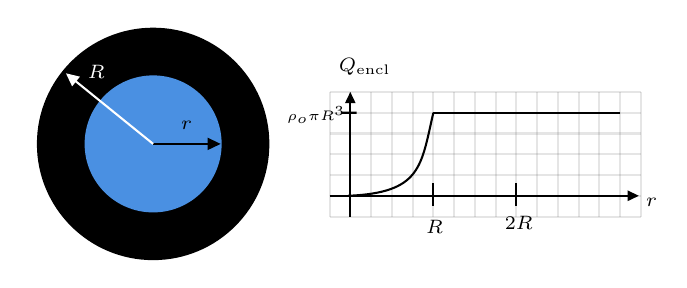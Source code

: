 

\tikzset{every picture/.style={line width=0.75pt}} %set default line width to 0.75pt        

\begin{tikzpicture}[x=0.75pt,y=0.75pt,yscale=-1,xscale=1]
%uncomment if require: \path (0,128); %set diagram left start at 0, and has height of 128

%Shape: Circle [id:dp7280626113845154] 
\draw  [fill={rgb, 255:red, 0; green, 0; blue, 0 }  ,fill opacity=1 ][line width=1.5]  (10,65) .. controls (10,34.62) and (34.62,10) .. (65,10) .. controls (95.38,10) and (120,34.62) .. (120,65) .. controls (120,95.38) and (95.38,120) .. (65,120) .. controls (34.62,120) and (10,95.38) .. (10,65) -- cycle ;
%Shape: Circle [id:dp06400748735636497] 
\draw  [color={rgb, 255:red, 74; green, 144; blue, 226 }  ,draw opacity=1 ][fill={rgb, 255:red, 74; green, 144; blue, 226 }  ,fill opacity=1 ] (32.49,65) .. controls (32.49,47.04) and (47.04,32.49) .. (65,32.49) .. controls (82.96,32.49) and (97.51,47.04) .. (97.51,65) .. controls (97.51,82.96) and (82.96,97.51) .. (65,97.51) .. controls (47.04,97.51) and (32.49,82.96) .. (32.49,65) -- cycle ;
%Straight Lines [id:da6324406917691747] 
\draw    (65,65) -- (94.51,65) ;
\draw [shift={(97.51,65)}, rotate = 180] [fill={rgb, 255:red, 0; green, 0; blue, 0 }  ][line width=0.08]  [draw opacity=0] (6.25,-3) -- (0,0) -- (6.25,3) -- cycle    ;
%Straight Lines [id:da10926552605430717] 
\draw [color={rgb, 255:red, 255; green, 255; blue, 255 }  ,draw opacity=1 ]   (65,65) -- (25.33,32.89) ;
\draw [shift={(23,31)}, rotate = 38.99] [fill={rgb, 255:red, 255; green, 255; blue, 255 }  ,fill opacity=1 ][line width=0.08]  [draw opacity=0] (6.25,-3) -- (0,0) -- (6.25,3) -- cycle    ;
%Shape: Grid [id:dp8832578201035379] 
\draw  [draw opacity=0] (150,40) -- (300,40) -- (300,100) -- (150,100) -- cycle ; \draw  [color={rgb, 255:red, 0; green, 0; blue, 0 }  ,draw opacity=0.1 ] (150,40) -- (150,100)(160,40) -- (160,100)(170,40) -- (170,100)(180,40) -- (180,100)(190,40) -- (190,100)(200,40) -- (200,100)(210,40) -- (210,100)(220,40) -- (220,100)(230,40) -- (230,100)(240,40) -- (240,100)(250,40) -- (250,100)(260,40) -- (260,100)(270,40) -- (270,100)(280,40) -- (280,100)(290,40) -- (290,100) ; \draw  [color={rgb, 255:red, 0; green, 0; blue, 0 }  ,draw opacity=0.1 ] (150,40) -- (300,40)(150,50) -- (300,50)(150,60) -- (300,60)(150,70) -- (300,70)(150,80) -- (300,80)(150,90) -- (300,90) ; \draw  [color={rgb, 255:red, 0; green, 0; blue, 0 }  ,draw opacity=0.1 ]  ;
%Straight Lines [id:da08797783445139862] 
\draw [color={rgb, 255:red, 0; green, 0; blue, 0 }  ,draw opacity=0.1 ]   (150,100) -- (300,100) ;
%Straight Lines [id:da5988898788495656] 
\draw [color={rgb, 255:red, 0; green, 0; blue, 0 }  ,draw opacity=0.1 ]   (300,100) -- (300,40) ;

%Straight Lines [id:da8487345383391769] 
\draw    (160,43) -- (160,100) ;
\draw [shift={(160,40)}, rotate = 90] [fill={rgb, 255:red, 0; green, 0; blue, 0 }  ][line width=0.08]  [draw opacity=0] (5.36,-2.57) -- (0,0) -- (5.36,2.57) -- cycle    ;
%Straight Lines [id:da7476261851593313] 
\draw [color={rgb, 255:red, 0; green, 0; blue, 0 }  ,draw opacity=1 ]   (150,90) -- (296,90) ;
\draw [shift={(299,90)}, rotate = 180] [fill={rgb, 255:red, 0; green, 0; blue, 0 }  ,fill opacity=1 ][line width=0.08]  [draw opacity=0] (5.36,-2.57) -- (0,0) -- (5.36,2.57) -- cycle    ;
%Straight Lines [id:da7032298828201802] 
\draw    (200,84) -- (200,95) ;
%Curve Lines [id:da9475599499164544] 
\draw    (159,90) .. controls (194.2,88.5) and (194,76.01) .. (200,50) ;
%Straight Lines [id:da5542374604687317] 
\draw    (200,50) -- (290,50) ;
%Straight Lines [id:da037446196612827] 
\draw    (163,50) -- (156,49.98) ;
%Straight Lines [id:da7366305854648316] 
\draw    (240,84) -- (240,95) ;

% Text Node
\draw (32,25.4) node [anchor=north west][inner sep=0.75pt]  [font=\scriptsize,color={rgb, 255:red, 255; green, 255; blue, 255 }  ,opacity=1 ]  {$R$};
% Text Node
\draw (77,52.4) node [anchor=north west][inner sep=0.75pt]  [font=\scriptsize]  {$r$};
% Text Node
\draw (195,100.4) node [anchor=north west][inner sep=0.75pt]  [font=\scriptsize]  {$R$};
% Text Node
\draw (301,89.4) node [anchor=north west][inner sep=0.75pt]  [font=\scriptsize]  {$r$};
% Text Node
\draw (128,45.4) node [anchor=north west][inner sep=0.75pt]  [font=\tiny]  {$\rho _{o} \pi R^{3}$};
% Text Node
\draw (233,98.4) node [anchor=north west][inner sep=0.75pt]  [font=\scriptsize]  {$2R$};
% Text Node
\draw (153,22.4) node [anchor=north west][inner sep=0.75pt]  [font=\scriptsize]  {$Q_{\mathrm{encl}}$};


\end{tikzpicture}
